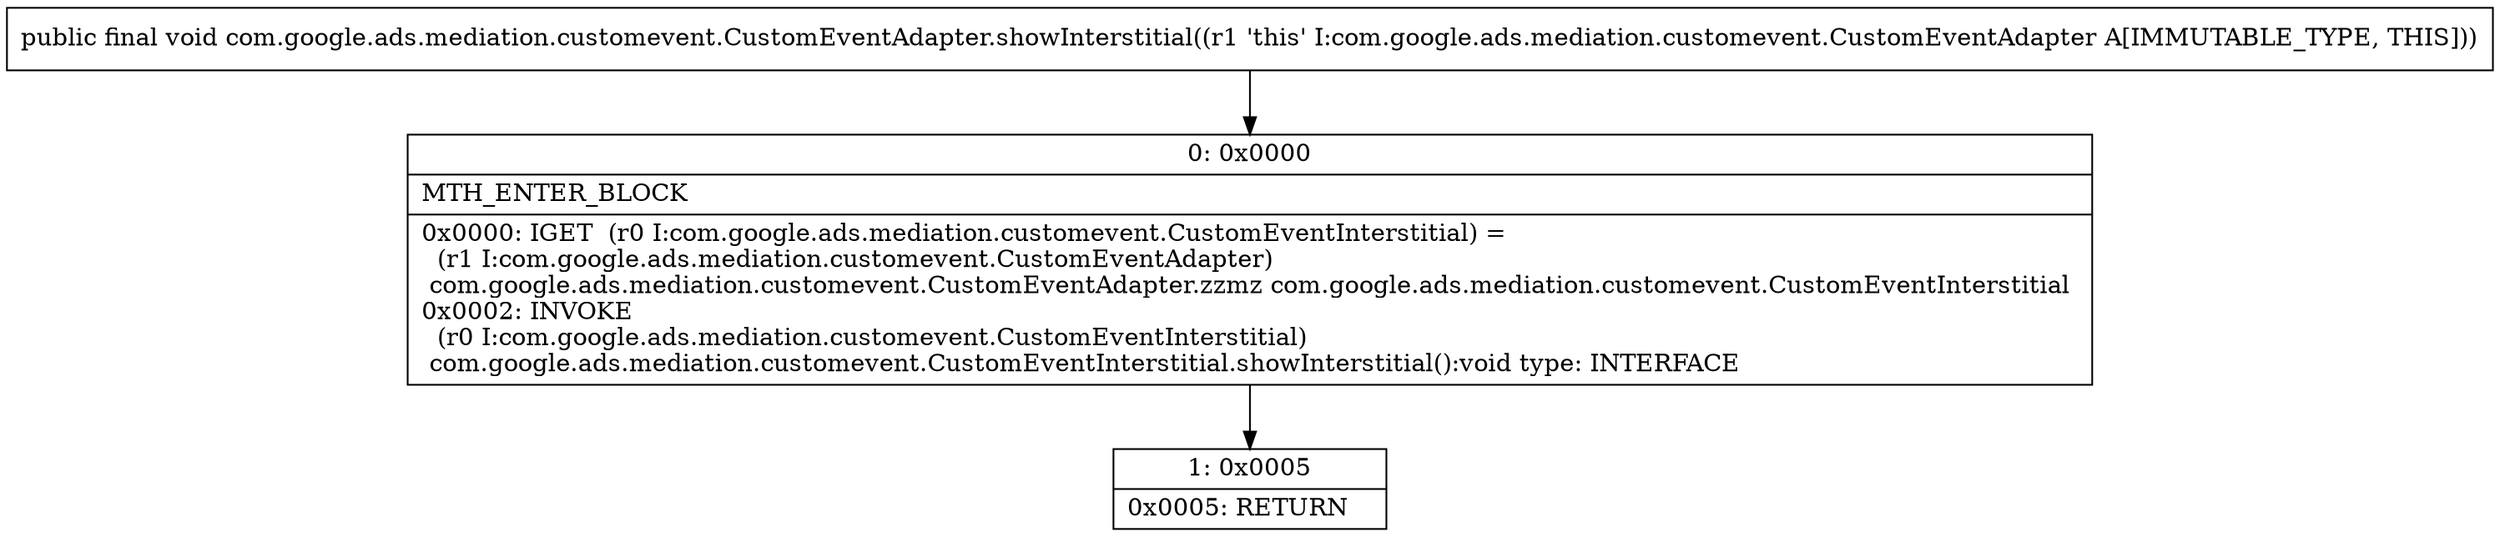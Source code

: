 digraph "CFG forcom.google.ads.mediation.customevent.CustomEventAdapter.showInterstitial()V" {
Node_0 [shape=record,label="{0\:\ 0x0000|MTH_ENTER_BLOCK\l|0x0000: IGET  (r0 I:com.google.ads.mediation.customevent.CustomEventInterstitial) = \l  (r1 I:com.google.ads.mediation.customevent.CustomEventAdapter)\l com.google.ads.mediation.customevent.CustomEventAdapter.zzmz com.google.ads.mediation.customevent.CustomEventInterstitial \l0x0002: INVOKE  \l  (r0 I:com.google.ads.mediation.customevent.CustomEventInterstitial)\l com.google.ads.mediation.customevent.CustomEventInterstitial.showInterstitial():void type: INTERFACE \l}"];
Node_1 [shape=record,label="{1\:\ 0x0005|0x0005: RETURN   \l}"];
MethodNode[shape=record,label="{public final void com.google.ads.mediation.customevent.CustomEventAdapter.showInterstitial((r1 'this' I:com.google.ads.mediation.customevent.CustomEventAdapter A[IMMUTABLE_TYPE, THIS])) }"];
MethodNode -> Node_0;
Node_0 -> Node_1;
}

